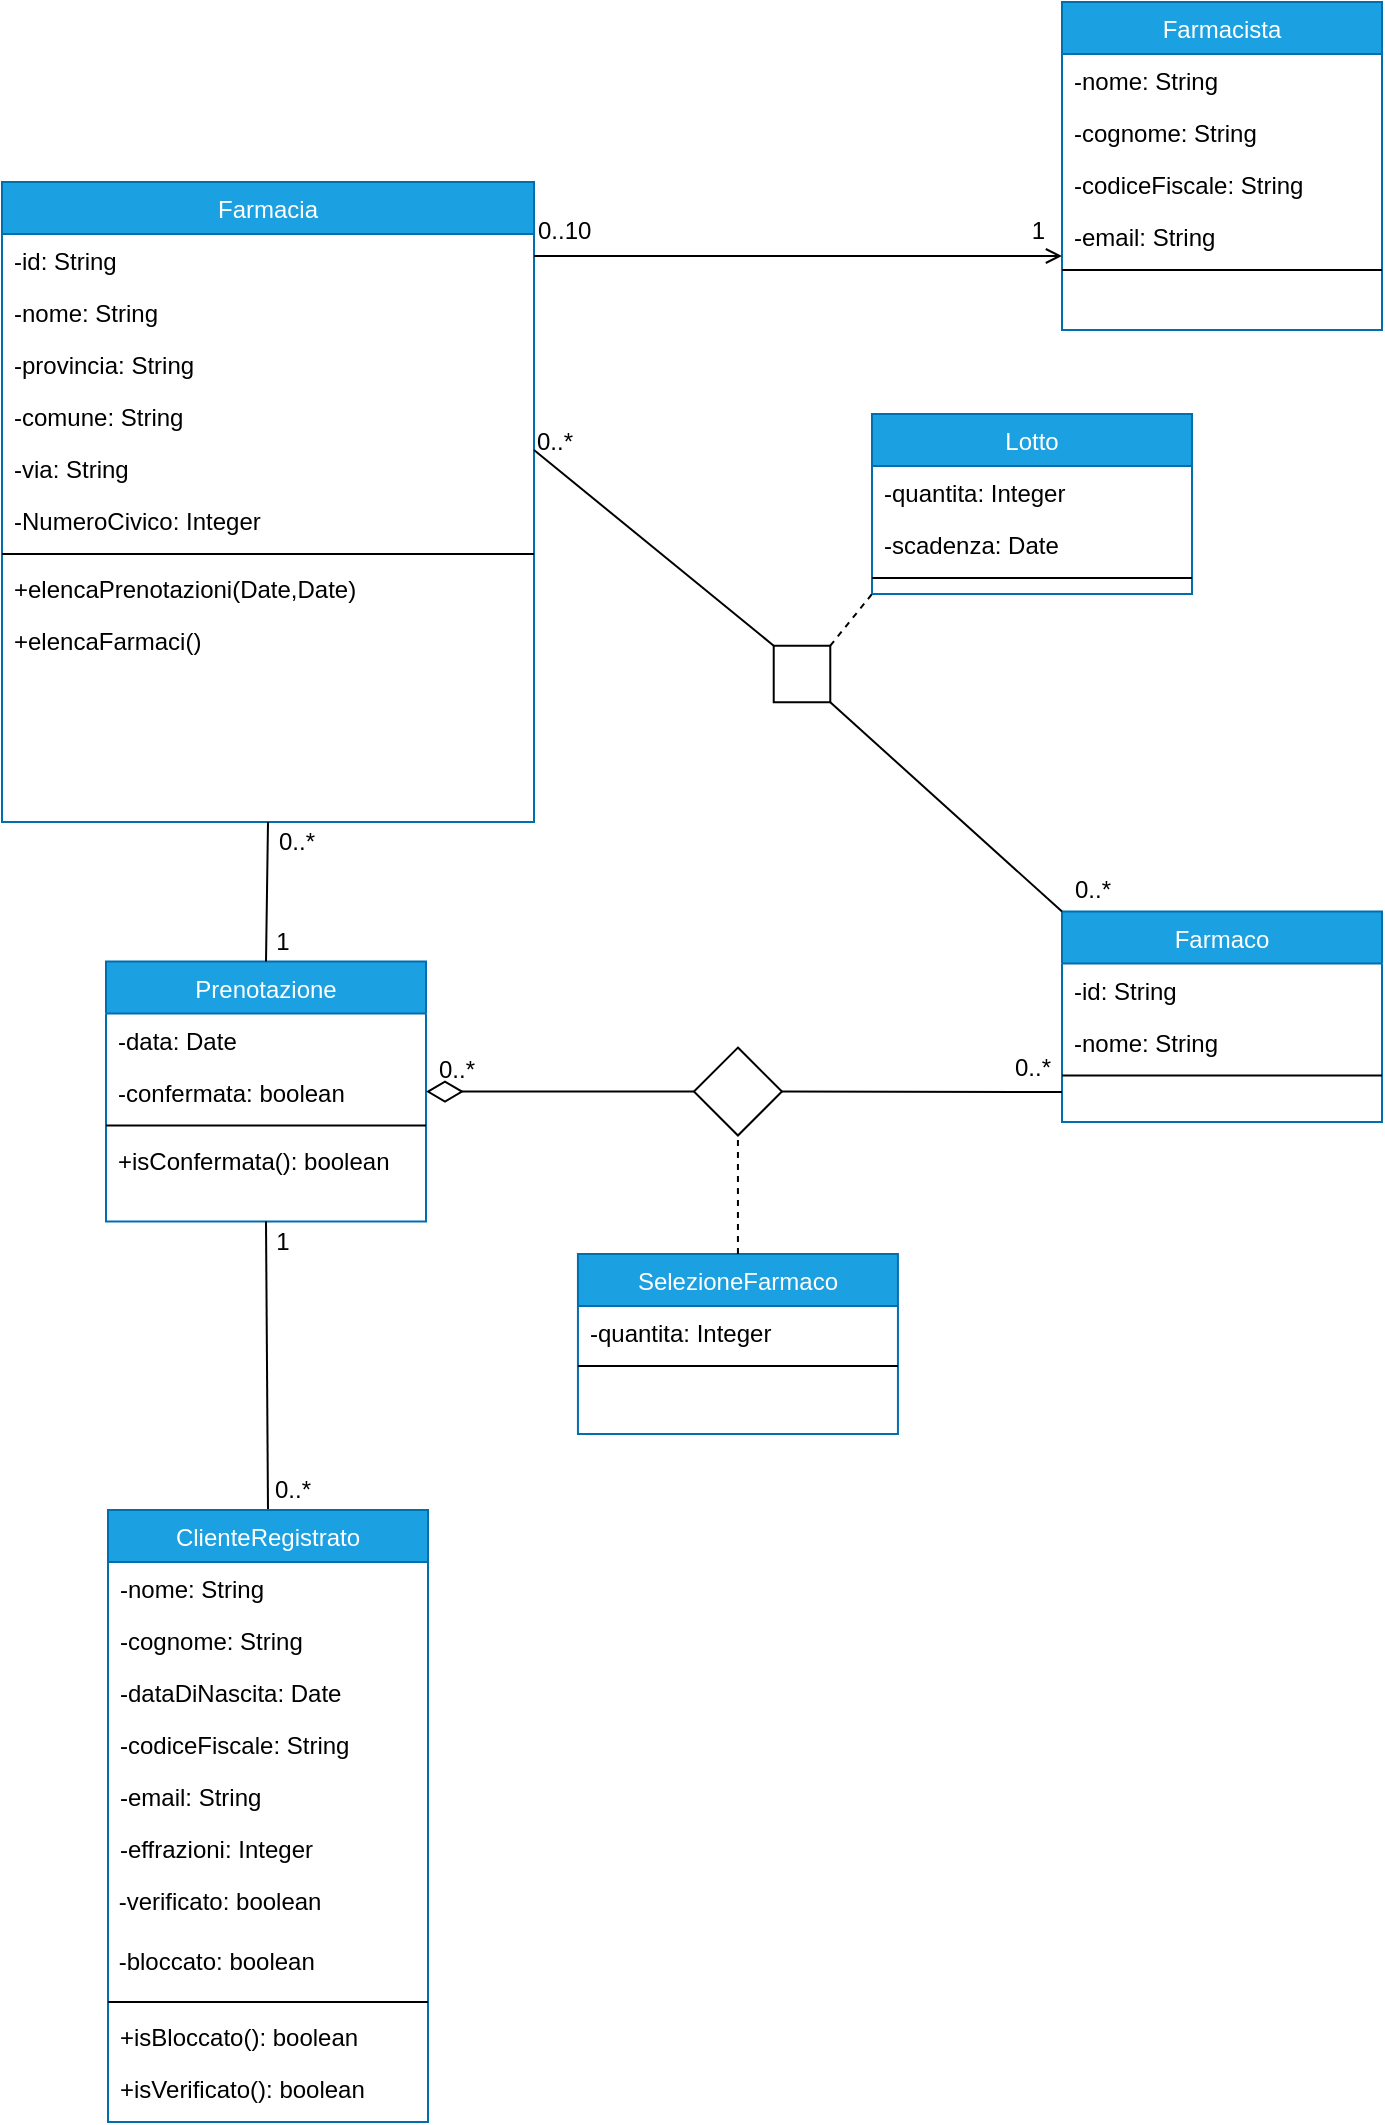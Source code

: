 <mxfile version="14.8.5" type="device" pages="3"><diagram name="DominioFarmacia" id="1DqXM_VLLtZRZo5YBlxg"><mxGraphModel dx="1422" dy="789" grid="1" gridSize="10" guides="1" tooltips="1" connect="1" arrows="1" fold="1" page="1" pageScale="1" pageWidth="827" pageHeight="1169" math="0" shadow="0"><root><mxCell id="rnBzu6xH4EQNNLIilahQ-0"/><mxCell id="rnBzu6xH4EQNNLIilahQ-1" parent="rnBzu6xH4EQNNLIilahQ-0"/><mxCell id="rnBzu6xH4EQNNLIilahQ-2" value="Farmacia" style="swimlane;fontStyle=0;align=center;verticalAlign=top;childLayout=stackLayout;horizontal=1;startSize=26;horizontalStack=0;resizeParent=1;resizeLast=0;collapsible=1;marginBottom=0;rounded=0;shadow=0;strokeWidth=1;fillColor=#1ba1e2;strokeColor=#006EAF;fontColor=#ffffff;" parent="rnBzu6xH4EQNNLIilahQ-1" vertex="1"><mxGeometry y="90" width="266" height="320" as="geometry"><mxRectangle x="230" y="140" width="160" height="26" as="alternateBounds"/></mxGeometry></mxCell><mxCell id="rnBzu6xH4EQNNLIilahQ-3" value="-id: String" style="text;align=left;verticalAlign=top;spacingLeft=4;spacingRight=4;overflow=hidden;rotatable=0;points=[[0,0.5],[1,0.5]];portConstraint=eastwest;" parent="rnBzu6xH4EQNNLIilahQ-2" vertex="1"><mxGeometry y="26" width="266" height="26" as="geometry"/></mxCell><mxCell id="rnBzu6xH4EQNNLIilahQ-4" value="-nome: String&#xA;" style="text;align=left;verticalAlign=top;spacingLeft=4;spacingRight=4;overflow=hidden;rotatable=0;points=[[0,0.5],[1,0.5]];portConstraint=eastwest;" parent="rnBzu6xH4EQNNLIilahQ-2" vertex="1"><mxGeometry y="52" width="266" height="26" as="geometry"/></mxCell><mxCell id="rnBzu6xH4EQNNLIilahQ-5" value="-provincia: String" style="text;align=left;verticalAlign=top;spacingLeft=4;spacingRight=4;overflow=hidden;rotatable=0;points=[[0,0.5],[1,0.5]];portConstraint=eastwest;rounded=0;shadow=0;html=0;" parent="rnBzu6xH4EQNNLIilahQ-2" vertex="1"><mxGeometry y="78" width="266" height="26" as="geometry"/></mxCell><mxCell id="rnBzu6xH4EQNNLIilahQ-6" value="-comune: String" style="text;align=left;verticalAlign=top;spacingLeft=4;spacingRight=4;overflow=hidden;rotatable=0;points=[[0,0.5],[1,0.5]];portConstraint=eastwest;rounded=0;shadow=0;html=0;" parent="rnBzu6xH4EQNNLIilahQ-2" vertex="1"><mxGeometry y="104" width="266" height="26" as="geometry"/></mxCell><mxCell id="rnBzu6xH4EQNNLIilahQ-7" value="-via: String" style="text;align=left;verticalAlign=top;spacingLeft=4;spacingRight=4;overflow=hidden;rotatable=0;points=[[0,0.5],[1,0.5]];portConstraint=eastwest;" parent="rnBzu6xH4EQNNLIilahQ-2" vertex="1"><mxGeometry y="130" width="266" height="26" as="geometry"/></mxCell><mxCell id="rnBzu6xH4EQNNLIilahQ-8" value="-NumeroCivico: Integer" style="text;align=left;verticalAlign=top;spacingLeft=4;spacingRight=4;overflow=hidden;rotatable=0;points=[[0,0.5],[1,0.5]];portConstraint=eastwest;" parent="rnBzu6xH4EQNNLIilahQ-2" vertex="1"><mxGeometry y="156" width="266" height="26" as="geometry"/></mxCell><mxCell id="rnBzu6xH4EQNNLIilahQ-9" value="" style="line;html=1;strokeWidth=1;align=left;verticalAlign=middle;spacingTop=-1;spacingLeft=3;spacingRight=3;rotatable=0;labelPosition=right;points=[];portConstraint=eastwest;" parent="rnBzu6xH4EQNNLIilahQ-2" vertex="1"><mxGeometry y="182" width="266" height="8" as="geometry"/></mxCell><mxCell id="rnBzu6xH4EQNNLIilahQ-10" value="+elencaPrenotazioni(Date,Date)" style="text;align=left;verticalAlign=top;spacingLeft=4;spacingRight=4;overflow=hidden;rotatable=0;points=[[0,0.5],[1,0.5]];portConstraint=eastwest;" parent="rnBzu6xH4EQNNLIilahQ-2" vertex="1"><mxGeometry y="190" width="266" height="26" as="geometry"/></mxCell><mxCell id="rnBzu6xH4EQNNLIilahQ-14" value="+elencaFarmaci()" style="text;align=left;verticalAlign=top;spacingLeft=4;spacingRight=4;overflow=hidden;rotatable=0;points=[[0,0.5],[1,0.5]];portConstraint=eastwest;" parent="rnBzu6xH4EQNNLIilahQ-2" vertex="1"><mxGeometry y="216" width="266" height="26" as="geometry"/></mxCell><mxCell id="rnBzu6xH4EQNNLIilahQ-17" value="Farmacista" style="swimlane;fontStyle=0;align=center;verticalAlign=top;childLayout=stackLayout;horizontal=1;startSize=26;horizontalStack=0;resizeParent=1;resizeLast=0;collapsible=1;marginBottom=0;rounded=0;shadow=0;strokeWidth=1;fillColor=#1ba1e2;strokeColor=#006EAF;fontColor=#ffffff;" parent="rnBzu6xH4EQNNLIilahQ-1" vertex="1"><mxGeometry x="530" width="160" height="164" as="geometry"><mxRectangle x="550" y="140" width="160" height="26" as="alternateBounds"/></mxGeometry></mxCell><mxCell id="rnBzu6xH4EQNNLIilahQ-18" value="-nome: String" style="text;align=left;verticalAlign=top;spacingLeft=4;spacingRight=4;overflow=hidden;rotatable=0;points=[[0,0.5],[1,0.5]];portConstraint=eastwest;" parent="rnBzu6xH4EQNNLIilahQ-17" vertex="1"><mxGeometry y="26" width="160" height="26" as="geometry"/></mxCell><mxCell id="rnBzu6xH4EQNNLIilahQ-19" value="-cognome: String" style="text;align=left;verticalAlign=top;spacingLeft=4;spacingRight=4;overflow=hidden;rotatable=0;points=[[0,0.5],[1,0.5]];portConstraint=eastwest;rounded=0;shadow=0;html=0;" parent="rnBzu6xH4EQNNLIilahQ-17" vertex="1"><mxGeometry y="52" width="160" height="26" as="geometry"/></mxCell><mxCell id="rnBzu6xH4EQNNLIilahQ-20" value="-codiceFiscale: String" style="text;align=left;verticalAlign=top;spacingLeft=4;spacingRight=4;overflow=hidden;rotatable=0;points=[[0,0.5],[1,0.5]];portConstraint=eastwest;rounded=0;shadow=0;html=0;" parent="rnBzu6xH4EQNNLIilahQ-17" vertex="1"><mxGeometry y="78" width="160" height="26" as="geometry"/></mxCell><mxCell id="rnBzu6xH4EQNNLIilahQ-21" value="-email: String" style="text;align=left;verticalAlign=top;spacingLeft=4;spacingRight=4;overflow=hidden;rotatable=0;points=[[0,0.5],[1,0.5]];portConstraint=eastwest;" parent="rnBzu6xH4EQNNLIilahQ-17" vertex="1"><mxGeometry y="104" width="160" height="26" as="geometry"/></mxCell><mxCell id="rnBzu6xH4EQNNLIilahQ-23" value="" style="line;html=1;strokeWidth=1;align=left;verticalAlign=middle;spacingTop=-1;spacingLeft=3;spacingRight=3;rotatable=0;labelPosition=right;points=[];portConstraint=eastwest;" parent="rnBzu6xH4EQNNLIilahQ-17" vertex="1"><mxGeometry y="130" width="160" height="8" as="geometry"/></mxCell><mxCell id="rnBzu6xH4EQNNLIilahQ-24" value="" style="endArrow=open;shadow=0;strokeWidth=1;rounded=0;endFill=1;edgeStyle=elbowEdgeStyle;elbow=vertical;" parent="rnBzu6xH4EQNNLIilahQ-1" source="rnBzu6xH4EQNNLIilahQ-2" target="rnBzu6xH4EQNNLIilahQ-17" edge="1"><mxGeometry x="0.5" y="41" relative="1" as="geometry"><mxPoint x="101" y="106" as="sourcePoint"/><mxPoint x="261" y="106" as="targetPoint"/><mxPoint x="-40" y="32" as="offset"/></mxGeometry></mxCell><mxCell id="rnBzu6xH4EQNNLIilahQ-25" value="0..10" style="resizable=0;align=left;verticalAlign=bottom;labelBackgroundColor=none;fontSize=12;" parent="rnBzu6xH4EQNNLIilahQ-24" connectable="0" vertex="1"><mxGeometry x="-1" relative="1" as="geometry"><mxPoint y="-4" as="offset"/></mxGeometry></mxCell><mxCell id="rnBzu6xH4EQNNLIilahQ-26" value="1" style="resizable=0;align=right;verticalAlign=bottom;labelBackgroundColor=none;fontSize=12;" parent="rnBzu6xH4EQNNLIilahQ-24" connectable="0" vertex="1"><mxGeometry x="1" relative="1" as="geometry"><mxPoint x="-7" y="-4" as="offset"/></mxGeometry></mxCell><mxCell id="rnBzu6xH4EQNNLIilahQ-27" value="Farmaco" style="swimlane;fontStyle=0;align=center;verticalAlign=top;childLayout=stackLayout;horizontal=1;startSize=26;horizontalStack=0;resizeParent=1;resizeLast=0;collapsible=1;marginBottom=0;rounded=0;shadow=0;strokeWidth=1;fillColor=#1ba1e2;strokeColor=#006EAF;fontColor=#ffffff;" parent="rnBzu6xH4EQNNLIilahQ-1" vertex="1"><mxGeometry x="530" y="454.77" width="160" height="105.23" as="geometry"><mxRectangle x="230" y="140" width="160" height="26" as="alternateBounds"/></mxGeometry></mxCell><mxCell id="rnBzu6xH4EQNNLIilahQ-28" value="-id: String" style="text;align=left;verticalAlign=top;spacingLeft=4;spacingRight=4;overflow=hidden;rotatable=0;points=[[0,0.5],[1,0.5]];portConstraint=eastwest;" parent="rnBzu6xH4EQNNLIilahQ-27" vertex="1"><mxGeometry y="26" width="160" height="26" as="geometry"/></mxCell><mxCell id="rnBzu6xH4EQNNLIilahQ-29" value="-nome: String&#xA;" style="text;align=left;verticalAlign=top;spacingLeft=4;spacingRight=4;overflow=hidden;rotatable=0;points=[[0,0.5],[1,0.5]];portConstraint=eastwest;" parent="rnBzu6xH4EQNNLIilahQ-27" vertex="1"><mxGeometry y="52" width="160" height="26" as="geometry"/></mxCell><mxCell id="rnBzu6xH4EQNNLIilahQ-30" value="" style="line;html=1;strokeWidth=1;align=left;verticalAlign=middle;spacingTop=-1;spacingLeft=3;spacingRight=3;rotatable=0;labelPosition=right;points=[];portConstraint=eastwest;" parent="rnBzu6xH4EQNNLIilahQ-27" vertex="1"><mxGeometry y="78" width="160" height="8" as="geometry"/></mxCell><mxCell id="rnBzu6xH4EQNNLIilahQ-31" value="Prenotazione" style="swimlane;fontStyle=0;align=center;verticalAlign=top;childLayout=stackLayout;horizontal=1;startSize=26;horizontalStack=0;resizeParent=1;resizeLast=0;collapsible=1;marginBottom=0;rounded=0;shadow=0;strokeWidth=1;fillColor=#1ba1e2;strokeColor=#006EAF;fontColor=#ffffff;" parent="rnBzu6xH4EQNNLIilahQ-1" vertex="1"><mxGeometry x="52" y="479.77" width="160" height="130" as="geometry"><mxRectangle x="230" y="140" width="160" height="26" as="alternateBounds"/></mxGeometry></mxCell><mxCell id="rnBzu6xH4EQNNLIilahQ-32" value="-data: Date&#xA;" style="text;align=left;verticalAlign=top;spacingLeft=4;spacingRight=4;overflow=hidden;rotatable=0;points=[[0,0.5],[1,0.5]];portConstraint=eastwest;" parent="rnBzu6xH4EQNNLIilahQ-31" vertex="1"><mxGeometry y="26" width="160" height="26" as="geometry"/></mxCell><mxCell id="rnBzu6xH4EQNNLIilahQ-33" value="-confermata: boolean" style="text;align=left;verticalAlign=top;spacingLeft=4;spacingRight=4;overflow=hidden;rotatable=0;points=[[0,0.5],[1,0.5]];portConstraint=eastwest;" parent="rnBzu6xH4EQNNLIilahQ-31" vertex="1"><mxGeometry y="52" width="160" height="26" as="geometry"/></mxCell><mxCell id="rnBzu6xH4EQNNLIilahQ-34" value="" style="line;html=1;strokeWidth=1;align=left;verticalAlign=middle;spacingTop=-1;spacingLeft=3;spacingRight=3;rotatable=0;labelPosition=right;points=[];portConstraint=eastwest;" parent="rnBzu6xH4EQNNLIilahQ-31" vertex="1"><mxGeometry y="78" width="160" height="8" as="geometry"/></mxCell><mxCell id="rnBzu6xH4EQNNLIilahQ-35" value="+isConfermata(): boolean" style="text;align=left;verticalAlign=top;spacingLeft=4;spacingRight=4;overflow=hidden;rotatable=0;points=[[0,0.5],[1,0.5]];portConstraint=eastwest;" parent="rnBzu6xH4EQNNLIilahQ-31" vertex="1"><mxGeometry y="86" width="160" height="26" as="geometry"/></mxCell><mxCell id="rnBzu6xH4EQNNLIilahQ-36" value="" style="endArrow=none;html=1;entryX=0.5;entryY=1;entryDx=0;entryDy=0;exitX=0.5;exitY=0;exitDx=0;exitDy=0;endFill=0;" parent="rnBzu6xH4EQNNLIilahQ-1" source="rnBzu6xH4EQNNLIilahQ-31" target="rnBzu6xH4EQNNLIilahQ-2" edge="1"><mxGeometry width="50" height="50" relative="1" as="geometry"><mxPoint x="381" y="312" as="sourcePoint"/><mxPoint x="381" y="234" as="targetPoint"/></mxGeometry></mxCell><mxCell id="rnBzu6xH4EQNNLIilahQ-37" value="" style="endArrow=none;html=1;exitX=0.5;exitY=0;exitDx=0;exitDy=0;entryX=0.5;entryY=1;entryDx=0;entryDy=0;endFill=0;" parent="rnBzu6xH4EQNNLIilahQ-1" source="rnBzu6xH4EQNNLIilahQ-46" target="rnBzu6xH4EQNNLIilahQ-31" edge="1"><mxGeometry width="50" height="50" relative="1" as="geometry"><mxPoint x="134" y="754" as="sourcePoint"/><mxPoint x="667" y="554" as="targetPoint"/></mxGeometry></mxCell><mxCell id="rnBzu6xH4EQNNLIilahQ-40" value="0..*" style="text;html=1;align=center;verticalAlign=middle;resizable=0;points=[];autosize=1;strokeColor=none;" parent="rnBzu6xH4EQNNLIilahQ-1" vertex="1"><mxGeometry x="261" y="210" width="30" height="20" as="geometry"/></mxCell><mxCell id="rnBzu6xH4EQNNLIilahQ-41" value="1" style="text;html=1;align=center;verticalAlign=middle;resizable=0;points=[];autosize=1;strokeColor=none;" parent="rnBzu6xH4EQNNLIilahQ-1" vertex="1"><mxGeometry x="130" y="459.77" width="20" height="20" as="geometry"/></mxCell><mxCell id="rnBzu6xH4EQNNLIilahQ-42" value="0..*" style="text;html=1;align=center;verticalAlign=middle;resizable=0;points=[];autosize=1;strokeColor=none;" parent="rnBzu6xH4EQNNLIilahQ-1" vertex="1"><mxGeometry x="132" y="410" width="30" height="20" as="geometry"/></mxCell><mxCell id="rnBzu6xH4EQNNLIilahQ-43" value="1" style="text;html=1;align=center;verticalAlign=middle;resizable=0;points=[];autosize=1;strokeColor=none;" parent="rnBzu6xH4EQNNLIilahQ-1" vertex="1"><mxGeometry x="130" y="609.77" width="20" height="20" as="geometry"/></mxCell><mxCell id="rnBzu6xH4EQNNLIilahQ-44" value="0..*" style="text;html=1;align=center;verticalAlign=middle;resizable=0;points=[];autosize=1;strokeColor=none;" parent="rnBzu6xH4EQNNLIilahQ-1" vertex="1"><mxGeometry x="130" y="734" width="30" height="20" as="geometry"/></mxCell><mxCell id="rnBzu6xH4EQNNLIilahQ-45" value="0..*" style="text;html=1;align=center;verticalAlign=middle;resizable=0;points=[];autosize=1;strokeColor=none;" parent="rnBzu6xH4EQNNLIilahQ-1" vertex="1"><mxGeometry x="212" y="524" width="30" height="20" as="geometry"/></mxCell><mxCell id="rnBzu6xH4EQNNLIilahQ-46" value="ClienteRegistrato" style="swimlane;fontStyle=0;align=center;verticalAlign=top;childLayout=stackLayout;horizontal=1;startSize=26;horizontalStack=0;resizeParent=1;resizeLast=0;collapsible=1;marginBottom=0;rounded=0;shadow=0;strokeWidth=1;fillColor=#1ba1e2;strokeColor=#006EAF;fontColor=#ffffff;" parent="rnBzu6xH4EQNNLIilahQ-1" vertex="1"><mxGeometry x="53" y="754" width="160" height="306" as="geometry"><mxRectangle x="230" y="140" width="160" height="26" as="alternateBounds"/></mxGeometry></mxCell><mxCell id="rnBzu6xH4EQNNLIilahQ-47" value="-nome: String&#xA;" style="text;align=left;verticalAlign=top;spacingLeft=4;spacingRight=4;overflow=hidden;rotatable=0;points=[[0,0.5],[1,0.5]];portConstraint=eastwest;" parent="rnBzu6xH4EQNNLIilahQ-46" vertex="1"><mxGeometry y="26" width="160" height="26" as="geometry"/></mxCell><mxCell id="rnBzu6xH4EQNNLIilahQ-48" value="-cognome: String" style="text;align=left;verticalAlign=top;spacingLeft=4;spacingRight=4;overflow=hidden;rotatable=0;points=[[0,0.5],[1,0.5]];portConstraint=eastwest;" parent="rnBzu6xH4EQNNLIilahQ-46" vertex="1"><mxGeometry y="52" width="160" height="26" as="geometry"/></mxCell><mxCell id="e8bMq9Rv_YM6Y13SBMhC-0" value="-dataDiNascita: Date" style="text;align=left;verticalAlign=top;spacingLeft=4;spacingRight=4;overflow=hidden;rotatable=0;points=[[0,0.5],[1,0.5]];portConstraint=eastwest;" parent="rnBzu6xH4EQNNLIilahQ-46" vertex="1"><mxGeometry y="78" width="160" height="26" as="geometry"/></mxCell><mxCell id="rnBzu6xH4EQNNLIilahQ-49" value="-codiceFiscale: String" style="text;align=left;verticalAlign=top;spacingLeft=4;spacingRight=4;overflow=hidden;rotatable=0;points=[[0,0.5],[1,0.5]];portConstraint=eastwest;" parent="rnBzu6xH4EQNNLIilahQ-46" vertex="1"><mxGeometry y="104" width="160" height="26" as="geometry"/></mxCell><mxCell id="rnBzu6xH4EQNNLIilahQ-50" value="-email: String" style="text;align=left;verticalAlign=top;spacingLeft=4;spacingRight=4;overflow=hidden;rotatable=0;points=[[0,0.5],[1,0.5]];portConstraint=eastwest;" parent="rnBzu6xH4EQNNLIilahQ-46" vertex="1"><mxGeometry y="130" width="160" height="26" as="geometry"/></mxCell><mxCell id="rnBzu6xH4EQNNLIilahQ-52" value="-effrazioni: Integer" style="text;align=left;verticalAlign=top;spacingLeft=4;spacingRight=4;overflow=hidden;rotatable=0;points=[[0,0.5],[1,0.5]];portConstraint=eastwest;" parent="rnBzu6xH4EQNNLIilahQ-46" vertex="1"><mxGeometry y="156" width="160" height="26" as="geometry"/></mxCell><mxCell id="rnBzu6xH4EQNNLIilahQ-54" value="&lt;font face=&quot;helvetica&quot;&gt;&amp;nbsp;-verificato: boolean&lt;/font&gt;" style="text;whiteSpace=wrap;html=1;" parent="rnBzu6xH4EQNNLIilahQ-46" vertex="1"><mxGeometry y="182" width="160" height="30" as="geometry"/></mxCell><mxCell id="ox9cl3hNGr17MHak_9Rj-1" value="&lt;font face=&quot;helvetica&quot;&gt;&amp;nbsp;-bloccato: boolean&lt;/font&gt;" style="text;whiteSpace=wrap;html=1;" parent="rnBzu6xH4EQNNLIilahQ-46" vertex="1"><mxGeometry y="212" width="160" height="30" as="geometry"/></mxCell><mxCell id="rnBzu6xH4EQNNLIilahQ-55" value="" style="line;html=1;strokeWidth=1;align=left;verticalAlign=middle;spacingTop=-1;spacingLeft=3;spacingRight=3;rotatable=0;labelPosition=right;points=[];portConstraint=eastwest;" parent="rnBzu6xH4EQNNLIilahQ-46" vertex="1"><mxGeometry y="242" width="160" height="8" as="geometry"/></mxCell><mxCell id="rnBzu6xH4EQNNLIilahQ-57" value="+isBloccato(): boolean" style="text;align=left;verticalAlign=top;spacingLeft=4;spacingRight=4;overflow=hidden;rotatable=0;points=[[0,0.5],[1,0.5]];portConstraint=eastwest;" parent="rnBzu6xH4EQNNLIilahQ-46" vertex="1"><mxGeometry y="250" width="160" height="26" as="geometry"/></mxCell><mxCell id="rnBzu6xH4EQNNLIilahQ-58" value="+isVerificato(): boolean" style="text;align=left;verticalAlign=top;spacingLeft=4;spacingRight=4;overflow=hidden;rotatable=0;points=[[0,0.5],[1,0.5]];portConstraint=eastwest;" parent="rnBzu6xH4EQNNLIilahQ-46" vertex="1"><mxGeometry y="276" width="160" height="26" as="geometry"/></mxCell><mxCell id="rnBzu6xH4EQNNLIilahQ-61" value="" style="endArrow=none;html=1;entryX=0;entryY=0;entryDx=0;entryDy=0;endFill=0;startArrow=none;exitX=1;exitY=0.5;exitDx=0;exitDy=0;" parent="rnBzu6xH4EQNNLIilahQ-1" source="rnBzu6xH4EQNNLIilahQ-74" target="rnBzu6xH4EQNNLIilahQ-27" edge="1"><mxGeometry width="50" height="50" relative="1" as="geometry"><mxPoint x="266" y="224" as="sourcePoint"/><mxPoint x="480.0" y="434" as="targetPoint"/></mxGeometry></mxCell><mxCell id="rnBzu6xH4EQNNLIilahQ-62" value="" style="endArrow=none;html=1;exitX=1;exitY=0.5;exitDx=0;exitDy=0;endFill=0;startSize=16;strokeWidth=1;startArrow=none;startFill=0;" parent="rnBzu6xH4EQNNLIilahQ-1" source="rnBzu6xH4EQNNLIilahQ-70" edge="1"><mxGeometry width="50" height="50" relative="1" as="geometry"><mxPoint x="213" y="544" as="sourcePoint"/><mxPoint x="530" y="545" as="targetPoint"/></mxGeometry></mxCell><mxCell id="rnBzu6xH4EQNNLIilahQ-63" value="0..*" style="text;html=1;align=center;verticalAlign=middle;resizable=0;points=[];autosize=1;strokeColor=none;" parent="rnBzu6xH4EQNNLIilahQ-1" vertex="1"><mxGeometry x="530" y="434" width="30" height="20" as="geometry"/></mxCell><mxCell id="rnBzu6xH4EQNNLIilahQ-64" value="Lotto" style="swimlane;fontStyle=0;align=center;verticalAlign=top;childLayout=stackLayout;horizontal=1;startSize=26;horizontalStack=0;resizeParent=1;resizeLast=0;collapsible=1;marginBottom=0;rounded=0;shadow=0;strokeWidth=1;fillColor=#1ba1e2;strokeColor=#006EAF;fontColor=#ffffff;" parent="rnBzu6xH4EQNNLIilahQ-1" vertex="1"><mxGeometry x="435" y="206" width="160" height="90" as="geometry"><mxRectangle x="550" y="140" width="160" height="26" as="alternateBounds"/></mxGeometry></mxCell><mxCell id="rnBzu6xH4EQNNLIilahQ-65" value="-quantita: Integer" style="text;align=left;verticalAlign=top;spacingLeft=4;spacingRight=4;overflow=hidden;rotatable=0;points=[[0,0.5],[1,0.5]];portConstraint=eastwest;" parent="rnBzu6xH4EQNNLIilahQ-64" vertex="1"><mxGeometry y="26" width="160" height="26" as="geometry"/></mxCell><mxCell id="9O2W3YwsGgmjK6L2RVgg-0" value="-scadenza: Date" style="text;align=left;verticalAlign=top;spacingLeft=4;spacingRight=4;overflow=hidden;rotatable=0;points=[[0,0.5],[1,0.5]];portConstraint=eastwest;" parent="rnBzu6xH4EQNNLIilahQ-64" vertex="1"><mxGeometry y="52" width="160" height="26" as="geometry"/></mxCell><mxCell id="rnBzu6xH4EQNNLIilahQ-66" value="" style="line;html=1;strokeWidth=1;align=left;verticalAlign=middle;spacingTop=-1;spacingLeft=3;spacingRight=3;rotatable=0;labelPosition=right;points=[];portConstraint=eastwest;" parent="rnBzu6xH4EQNNLIilahQ-64" vertex="1"><mxGeometry y="78" width="160" height="8" as="geometry"/></mxCell><mxCell id="rnBzu6xH4EQNNLIilahQ-67" value="SelezioneFarmaco" style="swimlane;fontStyle=0;align=center;verticalAlign=top;childLayout=stackLayout;horizontal=1;startSize=26;horizontalStack=0;resizeParent=1;resizeLast=0;collapsible=1;marginBottom=0;rounded=0;shadow=0;strokeWidth=1;fillColor=#1ba1e2;strokeColor=#006EAF;fontColor=#ffffff;" parent="rnBzu6xH4EQNNLIilahQ-1" vertex="1"><mxGeometry x="287.97" y="626" width="160" height="90" as="geometry"><mxRectangle x="550" y="140" width="160" height="26" as="alternateBounds"/></mxGeometry></mxCell><mxCell id="rnBzu6xH4EQNNLIilahQ-68" value="-quantita: Integer" style="text;align=left;verticalAlign=top;spacingLeft=4;spacingRight=4;overflow=hidden;rotatable=0;points=[[0,0.5],[1,0.5]];portConstraint=eastwest;" parent="rnBzu6xH4EQNNLIilahQ-67" vertex="1"><mxGeometry y="26" width="160" height="26" as="geometry"/></mxCell><mxCell id="rnBzu6xH4EQNNLIilahQ-69" value="" style="line;html=1;strokeWidth=1;align=left;verticalAlign=middle;spacingTop=-1;spacingLeft=3;spacingRight=3;rotatable=0;labelPosition=right;points=[];portConstraint=eastwest;" parent="rnBzu6xH4EQNNLIilahQ-67" vertex="1"><mxGeometry y="52" width="160" height="8" as="geometry"/></mxCell><mxCell id="rnBzu6xH4EQNNLIilahQ-70" value="" style="rhombus;whiteSpace=wrap;html=1;rotation=0;" parent="rnBzu6xH4EQNNLIilahQ-1" vertex="1"><mxGeometry x="345.97" y="522.77" width="44" height="44" as="geometry"/></mxCell><mxCell id="rnBzu6xH4EQNNLIilahQ-71" value="" style="endArrow=none;html=1;exitX=1;exitY=0.5;exitDx=0;exitDy=0;entryX=0;entryY=0.5;entryDx=0;entryDy=0;endFill=0;startSize=16;sourcePerimeterSpacing=0;strokeWidth=1;startArrow=diamondThin;startFill=0;" parent="rnBzu6xH4EQNNLIilahQ-1" source="rnBzu6xH4EQNNLIilahQ-31" target="rnBzu6xH4EQNNLIilahQ-70" edge="1"><mxGeometry width="50" height="50" relative="1" as="geometry"><mxPoint x="213" y="544" as="sourcePoint"/><mxPoint x="520" y="542" as="targetPoint"/></mxGeometry></mxCell><mxCell id="rnBzu6xH4EQNNLIilahQ-72" value="" style="endArrow=none;html=1;startSize=16;sourcePerimeterSpacing=0;strokeWidth=1;exitX=0.5;exitY=0;exitDx=0;exitDy=0;dashed=1;" parent="rnBzu6xH4EQNNLIilahQ-1" source="rnBzu6xH4EQNNLIilahQ-67" target="rnBzu6xH4EQNNLIilahQ-70" edge="1"><mxGeometry width="50" height="50" relative="1" as="geometry"><mxPoint x="450" y="596" as="sourcePoint"/><mxPoint x="368" y="566" as="targetPoint"/></mxGeometry></mxCell><mxCell id="rnBzu6xH4EQNNLIilahQ-73" value="" style="endArrow=none;html=1;startSize=16;sourcePerimeterSpacing=0;strokeWidth=1;entryX=0;entryY=1;entryDx=0;entryDy=0;exitX=0.5;exitY=0;exitDx=0;exitDy=0;dashed=1;" parent="rnBzu6xH4EQNNLIilahQ-1" source="rnBzu6xH4EQNNLIilahQ-74" target="rnBzu6xH4EQNNLIilahQ-64" edge="1"><mxGeometry width="50" height="50" relative="1" as="geometry"><mxPoint x="660" y="346" as="sourcePoint"/><mxPoint x="450" y="316" as="targetPoint"/></mxGeometry></mxCell><mxCell id="rnBzu6xH4EQNNLIilahQ-74" value="" style="rhombus;whiteSpace=wrap;html=1;rotation=45;" parent="rnBzu6xH4EQNNLIilahQ-1" vertex="1"><mxGeometry x="380" y="316" width="40" height="40" as="geometry"/></mxCell><mxCell id="rnBzu6xH4EQNNLIilahQ-75" value="" style="endArrow=none;html=1;entryX=0;entryY=0.5;entryDx=0;entryDy=0;endFill=0;" parent="rnBzu6xH4EQNNLIilahQ-1" target="rnBzu6xH4EQNNLIilahQ-74" edge="1"><mxGeometry width="50" height="50" relative="1" as="geometry"><mxPoint x="266" y="224" as="sourcePoint"/><mxPoint x="550" y="454" as="targetPoint"/></mxGeometry></mxCell><mxCell id="rnBzu6xH4EQNNLIilahQ-76" value="0..*" style="text;html=1;align=center;verticalAlign=middle;resizable=0;points=[];autosize=1;strokeColor=none;" parent="rnBzu6xH4EQNNLIilahQ-1" vertex="1"><mxGeometry x="500" y="522.77" width="30" height="20" as="geometry"/></mxCell></root></mxGraphModel></diagram><diagram id="blREBh7f854gbjBfjd0E" name="ViewFarmacia"><mxGraphModel dx="1422" dy="789" grid="1" gridSize="10" guides="1" tooltips="1" connect="1" arrows="1" fold="1" page="1" pageScale="1" pageWidth="827" pageHeight="1169" math="0" shadow="0"><root><mxCell id="h2Tj-vObFBrl7N71RLlr-0"/><mxCell id="h2Tj-vObFBrl7N71RLlr-1" parent="h2Tj-vObFBrl7N71RLlr-0"/><mxCell id="SQxefBa3Q0GOYtzW26Bx-0" value="HomeGestione" style="swimlane;fontStyle=0;align=center;verticalAlign=top;childLayout=stackLayout;horizontal=1;startSize=26;horizontalStack=0;resizeParent=1;resizeLast=0;collapsible=1;marginBottom=0;rounded=0;shadow=0;strokeWidth=1;fontColor=#ffffff;swimlaneFillColor=#FF8000;strokeColor=#FF8000;fillColor=#FF8000;" parent="h2Tj-vObFBrl7N71RLlr-1" vertex="1"><mxGeometry x="334" y="350" width="160" height="60" as="geometry"><mxRectangle x="230" y="140" width="160" height="26" as="alternateBounds"/></mxGeometry></mxCell><mxCell id="SQxefBa3Q0GOYtzW26Bx-1" value="" style="line;html=1;strokeWidth=1;align=left;verticalAlign=middle;spacingTop=-1;spacingLeft=3;spacingRight=3;rotatable=0;labelPosition=right;points=[];portConstraint=eastwest;strokeColor=#FFFFFF;" parent="SQxefBa3Q0GOYtzW26Bx-0" vertex="1"><mxGeometry y="26" width="160" height="8" as="geometry"/></mxCell><mxCell id="SQxefBa3Q0GOYtzW26Bx-2" value="" style="line;html=1;strokeWidth=1;align=left;verticalAlign=middle;spacingTop=-1;spacingLeft=3;spacingRight=3;rotatable=0;labelPosition=right;points=[];portConstraint=eastwest;dashed=1;dashPattern=1 1;" parent="SQxefBa3Q0GOYtzW26Bx-0" vertex="1"><mxGeometry y="34" width="160" height="8" as="geometry"/></mxCell><mxCell id="SQxefBa3Q0GOYtzW26Bx-3" value="ViewPrenotazioni" style="swimlane;fontStyle=0;align=center;verticalAlign=top;childLayout=stackLayout;horizontal=1;startSize=26;horizontalStack=0;resizeParent=1;resizeLast=0;collapsible=1;marginBottom=0;rounded=0;shadow=0;strokeWidth=1;fontColor=#ffffff;swimlaneFillColor=#FF8000;strokeColor=#FF8000;fillColor=#FF8000;" parent="h2Tj-vObFBrl7N71RLlr-1" vertex="1"><mxGeometry x="40" y="160" width="200" height="110" as="geometry"><mxRectangle x="230" y="140" width="160" height="26" as="alternateBounds"/></mxGeometry></mxCell><mxCell id="SQxefBa3Q0GOYtzW26Bx-4" value="" style="line;html=1;strokeWidth=1;align=left;verticalAlign=middle;spacingTop=-1;spacingLeft=3;spacingRight=3;rotatable=0;labelPosition=right;points=[];portConstraint=eastwest;strokeColor=#FFFFFF;" parent="SQxefBa3Q0GOYtzW26Bx-3" vertex="1"><mxGeometry y="26" width="200" height="8" as="geometry"/></mxCell><mxCell id="SQxefBa3Q0GOYtzW26Bx-5" value="" style="line;html=1;strokeWidth=1;align=left;verticalAlign=middle;spacingTop=-1;spacingLeft=3;spacingRight=3;rotatable=0;labelPosition=right;points=[];portConstraint=eastwest;dashed=1;dashPattern=1 1;" parent="SQxefBa3Q0GOYtzW26Bx-3" vertex="1"><mxGeometry y="34" width="200" height="8" as="geometry"/></mxCell><mxCell id="ARb3HQ8ESnXO48MNOs43-1" value="+GetElencoPrenotazioni(Date,Date)" style="text;align=left;verticalAlign=top;spacingLeft=4;spacingRight=4;overflow=hidden;rotatable=0;points=[[0,0.5],[1,0.5]];portConstraint=eastwest;" parent="SQxefBa3Q0GOYtzW26Bx-3" vertex="1"><mxGeometry y="42" width="200" height="26" as="geometry"/></mxCell><mxCell id="ARb3HQ8ESnXO48MNOs43-2" value="+eseguiConferma(Prenotazione)" style="text;align=left;verticalAlign=top;spacingLeft=4;spacingRight=4;overflow=hidden;rotatable=0;points=[[0,0.5],[1,0.5]];portConstraint=eastwest;" parent="SQxefBa3Q0GOYtzW26Bx-3" vertex="1"><mxGeometry y="68" width="200" height="26" as="geometry"/></mxCell><mxCell id="SQxefBa3Q0GOYtzW26Bx-6" value="ViewVerificaIdentità" style="swimlane;fontStyle=0;align=center;verticalAlign=top;childLayout=stackLayout;horizontal=1;startSize=26;horizontalStack=0;resizeParent=1;resizeLast=0;collapsible=1;marginBottom=0;rounded=0;shadow=0;strokeWidth=1;fontColor=#ffffff;swimlaneFillColor=#FF8000;strokeColor=#FF8000;fillColor=#FF8000;" parent="h2Tj-vObFBrl7N71RLlr-1" vertex="1"><mxGeometry x="560" y="160" width="230" height="94" as="geometry"><mxRectangle x="230" y="140" width="160" height="26" as="alternateBounds"/></mxGeometry></mxCell><mxCell id="SQxefBa3Q0GOYtzW26Bx-7" value="" style="line;html=1;strokeWidth=1;align=left;verticalAlign=middle;spacingTop=-1;spacingLeft=3;spacingRight=3;rotatable=0;labelPosition=right;points=[];portConstraint=eastwest;strokeColor=#FFFFFF;" parent="SQxefBa3Q0GOYtzW26Bx-6" vertex="1"><mxGeometry y="26" width="230" height="8" as="geometry"/></mxCell><mxCell id="SQxefBa3Q0GOYtzW26Bx-8" value="" style="line;html=1;strokeWidth=1;align=left;verticalAlign=middle;spacingTop=-1;spacingLeft=3;spacingRight=3;rotatable=0;labelPosition=right;points=[];portConstraint=eastwest;dashed=1;dashPattern=1 1;" parent="SQxefBa3Q0GOYtzW26Bx-6" vertex="1"><mxGeometry y="34" width="230" height="8" as="geometry"/></mxCell><mxCell id="cfFQWscjGjKPCMGyim8G-16" value="+eseguiRicercaUtente(String)" style="text;align=left;verticalAlign=top;spacingLeft=4;spacingRight=4;overflow=hidden;rotatable=0;points=[[0,0.5],[1,0.5]];portConstraint=eastwest;" parent="SQxefBa3Q0GOYtzW26Bx-6" vertex="1"><mxGeometry y="42" width="230" height="26" as="geometry"/></mxCell><mxCell id="cfFQWscjGjKPCMGyim8G-17" value="+eseguiConfermaUtente(String)" style="text;align=left;verticalAlign=top;spacingLeft=4;spacingRight=4;overflow=hidden;rotatable=0;points=[[0,0.5],[1,0.5]];portConstraint=eastwest;" parent="SQxefBa3Q0GOYtzW26Bx-6" vertex="1"><mxGeometry y="68" width="230" height="26" as="geometry"/></mxCell><mxCell id="SQxefBa3Q0GOYtzW26Bx-9" value="ViewResocontoUtenti" style="swimlane;fontStyle=0;align=center;verticalAlign=top;childLayout=stackLayout;horizontal=1;startSize=26;horizontalStack=0;resizeParent=1;resizeLast=0;collapsible=1;marginBottom=0;rounded=0;shadow=0;strokeWidth=1;fontColor=#ffffff;swimlaneFillColor=#FF8000;strokeColor=#FF8000;fillColor=#FF8000;" parent="h2Tj-vObFBrl7N71RLlr-1" vertex="1"><mxGeometry x="580" y="510" width="240" height="94" as="geometry"><mxRectangle x="230" y="140" width="160" height="26" as="alternateBounds"/></mxGeometry></mxCell><mxCell id="SQxefBa3Q0GOYtzW26Bx-10" value="" style="line;html=1;strokeWidth=1;align=left;verticalAlign=middle;spacingTop=-1;spacingLeft=3;spacingRight=3;rotatable=0;labelPosition=right;points=[];portConstraint=eastwest;strokeColor=#FFFFFF;" parent="SQxefBa3Q0GOYtzW26Bx-9" vertex="1"><mxGeometry y="26" width="240" height="8" as="geometry"/></mxCell><mxCell id="SQxefBa3Q0GOYtzW26Bx-11" value="" style="line;html=1;strokeWidth=1;align=left;verticalAlign=middle;spacingTop=-1;spacingLeft=3;spacingRight=3;rotatable=0;labelPosition=right;points=[];portConstraint=eastwest;dashed=1;dashPattern=1 1;" parent="SQxefBa3Q0GOYtzW26Bx-9" vertex="1"><mxGeometry y="34" width="240" height="8" as="geometry"/></mxCell><mxCell id="JqTvBxJfi5m310m6WZc_-0" value="+getElencoUtenti()" style="text;align=left;verticalAlign=top;spacingLeft=4;spacingRight=4;overflow=hidden;rotatable=0;points=[[0,0.5],[1,0.5]];portConstraint=eastwest;" parent="SQxefBa3Q0GOYtzW26Bx-9" vertex="1"><mxGeometry y="42" width="240" height="26" as="geometry"/></mxCell><mxCell id="JqTvBxJfi5m310m6WZc_-1" value="+eseguiBloccaUtente(Utente)" style="text;align=left;verticalAlign=top;spacingLeft=4;spacingRight=4;overflow=hidden;rotatable=0;points=[[0,0.5],[1,0.5]];portConstraint=eastwest;" parent="SQxefBa3Q0GOYtzW26Bx-9" vertex="1"><mxGeometry y="68" width="240" height="26" as="geometry"/></mxCell><mxCell id="SQxefBa3Q0GOYtzW26Bx-12" value="ViewFarmaci" style="swimlane;fontStyle=0;align=center;verticalAlign=top;childLayout=stackLayout;horizontal=1;startSize=26;horizontalStack=0;resizeParent=1;resizeLast=0;collapsible=1;marginBottom=0;rounded=0;shadow=0;strokeWidth=1;fontColor=#ffffff;swimlaneFillColor=#FF8000;strokeColor=#FF8000;fillColor=#FF8000;" parent="h2Tj-vObFBrl7N71RLlr-1" vertex="1"><mxGeometry x="60" y="510" width="260" height="130" as="geometry"><mxRectangle x="230" y="140" width="160" height="26" as="alternateBounds"/></mxGeometry></mxCell><mxCell id="SQxefBa3Q0GOYtzW26Bx-13" value="" style="line;html=1;strokeWidth=1;align=left;verticalAlign=middle;spacingTop=-1;spacingLeft=3;spacingRight=3;rotatable=0;labelPosition=right;points=[];portConstraint=eastwest;strokeColor=#FFFFFF;" parent="SQxefBa3Q0GOYtzW26Bx-12" vertex="1"><mxGeometry y="26" width="260" height="8" as="geometry"/></mxCell><mxCell id="SQxefBa3Q0GOYtzW26Bx-14" value="" style="line;html=1;strokeWidth=1;align=left;verticalAlign=middle;spacingTop=-1;spacingLeft=3;spacingRight=3;rotatable=0;labelPosition=right;points=[];portConstraint=eastwest;dashed=1;dashPattern=1 1;" parent="SQxefBa3Q0GOYtzW26Bx-12" vertex="1"><mxGeometry y="34" width="260" height="8" as="geometry"/></mxCell><mxCell id="cfFQWscjGjKPCMGyim8G-18" value="+getElencoFarmaci(String)" style="text;align=left;verticalAlign=top;spacingLeft=4;spacingRight=4;overflow=hidden;rotatable=0;points=[[0,0.5],[1,0.5]];portConstraint=eastwest;" parent="SQxefBa3Q0GOYtzW26Bx-12" vertex="1"><mxGeometry y="42" width="260" height="26" as="geometry"/></mxCell><mxCell id="SQxefBa3Q0GOYtzW26Bx-15" value="ViewLogin" style="swimlane;fontStyle=0;align=center;verticalAlign=top;childLayout=stackLayout;horizontal=1;startSize=26;horizontalStack=0;resizeParent=1;resizeLast=0;collapsible=1;marginBottom=0;rounded=0;shadow=0;strokeWidth=1;fontColor=#ffffff;swimlaneFillColor=#FF8000;strokeColor=#FF8000;fillColor=#FF8000;" parent="h2Tj-vObFBrl7N71RLlr-1" vertex="1"><mxGeometry x="244" y="40" width="250" height="70" as="geometry"><mxRectangle x="230" y="140" width="160" height="26" as="alternateBounds"/></mxGeometry></mxCell><mxCell id="SQxefBa3Q0GOYtzW26Bx-16" value="" style="line;html=1;strokeWidth=1;align=left;verticalAlign=middle;spacingTop=-1;spacingLeft=3;spacingRight=3;rotatable=0;labelPosition=right;points=[];portConstraint=eastwest;strokeColor=#FFFFFF;" parent="SQxefBa3Q0GOYtzW26Bx-15" vertex="1"><mxGeometry y="26" width="250" height="8" as="geometry"/></mxCell><mxCell id="SQxefBa3Q0GOYtzW26Bx-17" value="" style="line;html=1;strokeWidth=1;align=left;verticalAlign=middle;spacingTop=-1;spacingLeft=3;spacingRight=3;rotatable=0;labelPosition=right;points=[];portConstraint=eastwest;dashed=1;dashPattern=1 1;" parent="SQxefBa3Q0GOYtzW26Bx-15" vertex="1"><mxGeometry y="34" width="250" height="8" as="geometry"/></mxCell><mxCell id="ARb3HQ8ESnXO48MNOs43-0" value="+eseguiVerificaCredenziali(String,String)" style="text;align=left;verticalAlign=top;spacingLeft=4;spacingRight=4;overflow=hidden;rotatable=0;points=[[0,0.5],[1,0.5]];portConstraint=eastwest;" parent="SQxefBa3Q0GOYtzW26Bx-15" vertex="1"><mxGeometry y="42" width="250" height="26" as="geometry"/></mxCell><mxCell id="IdZWliiU8T0aL6-EbgNo-0" value="" style="endArrow=openThin;html=1;exitX=0.25;exitY=0;exitDx=0;exitDy=0;endFill=0;jumpSize=6;startSize=12;endSize=12;strokeColor=#007FFF;startArrow=openThin;startFill=0;entryX=1;entryY=0.5;entryDx=0;entryDy=0;" parent="h2Tj-vObFBrl7N71RLlr-1" source="SQxefBa3Q0GOYtzW26Bx-0" target="ARb3HQ8ESnXO48MNOs43-1" edge="1"><mxGeometry width="50" height="50" relative="1" as="geometry"><mxPoint x="600" y="390" as="sourcePoint"/><mxPoint x="440.0" y="286" as="targetPoint"/></mxGeometry></mxCell><mxCell id="cfFQWscjGjKPCMGyim8G-0" value="" style="endArrow=openThin;html=1;exitX=0.75;exitY=0;exitDx=0;exitDy=0;endFill=0;jumpSize=6;startSize=12;endSize=12;strokeColor=#007FFF;startArrow=openThin;startFill=0;entryX=0;entryY=0.5;entryDx=0;entryDy=0;" parent="h2Tj-vObFBrl7N71RLlr-1" source="SQxefBa3Q0GOYtzW26Bx-0" target="SQxefBa3Q0GOYtzW26Bx-6" edge="1"><mxGeometry width="50" height="50" relative="1" as="geometry"><mxPoint x="350" y="400" as="sourcePoint"/><mxPoint x="590" y="340" as="targetPoint"/></mxGeometry></mxCell><mxCell id="cfFQWscjGjKPCMGyim8G-1" value="" style="endArrow=openThin;html=1;endFill=0;jumpSize=6;startSize=12;endSize=12;strokeColor=#007FFF;startArrow=openThin;startFill=0;entryX=0.75;entryY=1;entryDx=0;entryDy=0;exitX=0;exitY=0.5;exitDx=0;exitDy=0;" parent="h2Tj-vObFBrl7N71RLlr-1" source="SQxefBa3Q0GOYtzW26Bx-9" target="SQxefBa3Q0GOYtzW26Bx-0" edge="1"><mxGeometry width="50" height="50" relative="1" as="geometry"><mxPoint x="570" y="390" as="sourcePoint"/><mxPoint x="460" y="470" as="targetPoint"/></mxGeometry></mxCell><mxCell id="cfFQWscjGjKPCMGyim8G-2" value="" style="endArrow=openThin;html=1;endFill=0;jumpSize=6;startSize=12;endSize=12;strokeColor=#007FFF;startArrow=openThin;startFill=0;entryX=0.25;entryY=1;entryDx=0;entryDy=0;exitX=1;exitY=0.5;exitDx=0;exitDy=0;" parent="h2Tj-vObFBrl7N71RLlr-1" source="SQxefBa3Q0GOYtzW26Bx-12" target="SQxefBa3Q0GOYtzW26Bx-0" edge="1"><mxGeometry width="50" height="50" relative="1" as="geometry"><mxPoint x="580" y="560.0" as="sourcePoint"/><mxPoint x="430" y="460.0" as="targetPoint"/></mxGeometry></mxCell><mxCell id="cfFQWscjGjKPCMGyim8G-3" value="&lt;font color=&quot;#007fff&quot;&gt;1&lt;/font&gt;" style="text;html=1;align=center;verticalAlign=middle;resizable=0;points=[];autosize=1;strokeColor=none;" parent="h2Tj-vObFBrl7N71RLlr-1" vertex="1"><mxGeometry x="370" y="330" width="20" height="20" as="geometry"/></mxCell><mxCell id="cfFQWscjGjKPCMGyim8G-9" value="&lt;font color=&quot;#007fff&quot;&gt;1&lt;/font&gt;" style="text;html=1;align=center;verticalAlign=middle;resizable=0;points=[];autosize=1;strokeColor=none;" parent="h2Tj-vObFBrl7N71RLlr-1" vertex="1"><mxGeometry x="440" y="330" width="20" height="20" as="geometry"/></mxCell><mxCell id="cfFQWscjGjKPCMGyim8G-10" value="&lt;font color=&quot;#007fff&quot;&gt;1&lt;/font&gt;" style="text;html=1;align=center;verticalAlign=middle;resizable=0;points=[];autosize=1;strokeColor=none;" parent="h2Tj-vObFBrl7N71RLlr-1" vertex="1"><mxGeometry x="540" y="180" width="20" height="20" as="geometry"/></mxCell><mxCell id="cfFQWscjGjKPCMGyim8G-11" value="&lt;font color=&quot;#007fff&quot;&gt;1&lt;/font&gt;" style="text;html=1;align=center;verticalAlign=middle;resizable=0;points=[];autosize=1;strokeColor=none;" parent="h2Tj-vObFBrl7N71RLlr-1" vertex="1"><mxGeometry x="474" y="410" width="20" height="20" as="geometry"/></mxCell><mxCell id="cfFQWscjGjKPCMGyim8G-12" value="&lt;font color=&quot;#007fff&quot;&gt;1&lt;/font&gt;" style="text;html=1;align=center;verticalAlign=middle;resizable=0;points=[];autosize=1;strokeColor=none;" parent="h2Tj-vObFBrl7N71RLlr-1" vertex="1"><mxGeometry x="550" y="540" width="20" height="20" as="geometry"/></mxCell><mxCell id="cfFQWscjGjKPCMGyim8G-13" value="&lt;font color=&quot;#007fff&quot;&gt;1&lt;/font&gt;" style="text;html=1;align=center;verticalAlign=middle;resizable=0;points=[];autosize=1;strokeColor=none;" parent="h2Tj-vObFBrl7N71RLlr-1" vertex="1"><mxGeometry x="240" y="200" width="20" height="20" as="geometry"/></mxCell><mxCell id="cfFQWscjGjKPCMGyim8G-14" value="&lt;font color=&quot;#007fff&quot;&gt;1&lt;/font&gt;" style="text;html=1;align=center;verticalAlign=middle;resizable=0;points=[];autosize=1;strokeColor=none;" parent="h2Tj-vObFBrl7N71RLlr-1" vertex="1"><mxGeometry x="370" y="410" width="20" height="20" as="geometry"/></mxCell><mxCell id="cfFQWscjGjKPCMGyim8G-15" value="&lt;font color=&quot;#007fff&quot;&gt;1&lt;/font&gt;" style="text;html=1;align=center;verticalAlign=middle;resizable=0;points=[];autosize=1;strokeColor=none;" parent="h2Tj-vObFBrl7N71RLlr-1" vertex="1"><mxGeometry x="330" y="550" width="20" height="20" as="geometry"/></mxCell></root></mxGraphModel></diagram><diagram id="fLKrVePgHxxaiZUA7Ahg" name="ControllerFarmacia"><mxGraphModel dx="1185" dy="658" grid="1" gridSize="10" guides="1" tooltips="1" connect="1" arrows="1" fold="1" page="1" pageScale="1" pageWidth="2339" pageHeight="3300" math="0" shadow="0"><root><mxCell id="DxlunwW4-1HLNqwDfFFa-0"/><mxCell id="DxlunwW4-1HLNqwDfFFa-1" parent="DxlunwW4-1HLNqwDfFFa-0"/><mxCell id="-K2q8rnhKfl6KdqwYh1u-0" value="Controller" style="swimlane;fontStyle=0;align=center;verticalAlign=top;childLayout=stackLayout;horizontal=1;startSize=26;horizontalStack=0;resizeParent=1;resizeLast=0;collapsible=1;marginBottom=0;rounded=0;shadow=0;strokeWidth=1;fontColor=#ffffff;swimlaneFillColor=#66CC00;strokeColor=#00E800;fillColor=#66CC00;" vertex="1" parent="DxlunwW4-1HLNqwDfFFa-1"><mxGeometry x="540" y="110" width="192.5" height="210" as="geometry"><mxRectangle x="230" y="140" width="160" height="26" as="alternateBounds"/></mxGeometry></mxCell><mxCell id="-K2q8rnhKfl6KdqwYh1u-1" value="" style="line;html=1;strokeWidth=1;align=left;verticalAlign=middle;spacingTop=-1;spacingLeft=3;spacingRight=3;rotatable=0;labelPosition=right;points=[];portConstraint=eastwest;strokeColor=#FFFFFF;" vertex="1" parent="-K2q8rnhKfl6KdqwYh1u-0"><mxGeometry y="26" width="192.5" height="8" as="geometry"/></mxCell><mxCell id="-K2q8rnhKfl6KdqwYh1u-2" value="-dbConnection:Connection" style="text;align=left;verticalAlign=top;spacingLeft=4;spacingRight=4;overflow=hidden;rotatable=0;points=[[0,0.5],[1,0.5]];portConstraint=eastwest;" vertex="1" parent="-K2q8rnhKfl6KdqwYh1u-0"><mxGeometry y="34" width="192.5" height="28" as="geometry"/></mxCell><mxCell id="-K2q8rnhKfl6KdqwYh1u-3" value="-logWriter:Writer" style="text;align=left;verticalAlign=top;spacingLeft=4;spacingRight=4;overflow=hidden;rotatable=0;points=[[0,0.5],[1,0.5]];portConstraint=eastwest;" vertex="1" parent="-K2q8rnhKfl6KdqwYh1u-0"><mxGeometry y="62" width="192.5" height="28" as="geometry"/></mxCell><mxCell id="-K2q8rnhKfl6KdqwYh1u-4" value="" style="line;html=1;strokeWidth=1;align=left;verticalAlign=middle;spacingTop=-1;spacingLeft=3;spacingRight=3;rotatable=0;labelPosition=right;points=[];portConstraint=eastwest;dashed=1;dashPattern=1 1;" vertex="1" parent="-K2q8rnhKfl6KdqwYh1u-0"><mxGeometry y="90" width="192.5" height="8" as="geometry"/></mxCell><mxCell id="-K2q8rnhKfl6KdqwYh1u-5" value="-apriConnessione(dbUrl : String)" style="text;align=left;verticalAlign=top;spacingLeft=4;spacingRight=4;overflow=hidden;rotatable=0;points=[[0,0.5],[1,0.5]];portConstraint=eastwest;" vertex="1" parent="-K2q8rnhKfl6KdqwYh1u-0"><mxGeometry y="98" width="192.5" height="28" as="geometry"/></mxCell><mxCell id="-K2q8rnhKfl6KdqwYh1u-6" value="-apriLog(logFile : Path)" style="text;align=left;verticalAlign=top;spacingLeft=4;spacingRight=4;overflow=hidden;rotatable=0;points=[[0,0.5],[1,0.5]];portConstraint=eastwest;" vertex="1" parent="-K2q8rnhKfl6KdqwYh1u-0"><mxGeometry y="126" width="192.5" height="28" as="geometry"/></mxCell><mxCell id="-K2q8rnhKfl6KdqwYh1u-7" value="#scriviLog(message : String)" style="text;align=left;verticalAlign=top;spacingLeft=4;spacingRight=4;overflow=hidden;rotatable=0;points=[[0,0.5],[1,0.5]];portConstraint=eastwest;" vertex="1" parent="-K2q8rnhKfl6KdqwYh1u-0"><mxGeometry y="154" width="192.5" height="28" as="geometry"/></mxCell><mxCell id="-K2q8rnhKfl6KdqwYh1u-8" value="#Connection getConnection()" style="text;align=left;verticalAlign=top;spacingLeft=4;spacingRight=4;overflow=hidden;rotatable=0;points=[[0,0.5],[1,0.5]];portConstraint=eastwest;" vertex="1" parent="-K2q8rnhKfl6KdqwYh1u-0"><mxGeometry y="182" width="192.5" height="28" as="geometry"/></mxCell><mxCell id="-K2q8rnhKfl6KdqwYh1u-9" value="PrenotazioniController" style="swimlane;fontStyle=0;align=center;verticalAlign=top;childLayout=stackLayout;horizontal=1;startSize=26;horizontalStack=0;resizeParent=1;resizeLast=0;collapsible=1;marginBottom=0;rounded=0;shadow=0;strokeWidth=1;fontColor=#ffffff;swimlaneFillColor=#66CC00;strokeColor=#00E800;fillColor=#66CC00;" vertex="1" parent="DxlunwW4-1HLNqwDfFFa-1"><mxGeometry x="347.5" y="520" width="192.5" height="120" as="geometry"><mxRectangle x="230" y="140" width="160" height="26" as="alternateBounds"/></mxGeometry></mxCell><mxCell id="-K2q8rnhKfl6KdqwYh1u-10" value="" style="line;html=1;strokeWidth=1;align=left;verticalAlign=middle;spacingTop=-1;spacingLeft=3;spacingRight=3;rotatable=0;labelPosition=right;points=[];portConstraint=eastwest;strokeColor=#FFFFFF;" vertex="1" parent="-K2q8rnhKfl6KdqwYh1u-9"><mxGeometry y="26" width="192.5" height="8" as="geometry"/></mxCell><mxCell id="-K2q8rnhKfl6KdqwYh1u-11" value="" style="line;html=1;strokeWidth=1;align=left;verticalAlign=middle;spacingTop=-1;spacingLeft=3;spacingRight=3;rotatable=0;labelPosition=right;points=[];portConstraint=eastwest;dashed=1;dashPattern=1 1;" vertex="1" parent="-K2q8rnhKfl6KdqwYh1u-9"><mxGeometry y="34" width="192.5" height="8" as="geometry"/></mxCell><mxCell id="-K2q8rnhKfl6KdqwYh1u-12" value="+getElencoPrenotazioni( Date )" style="text;align=left;verticalAlign=top;spacingLeft=4;spacingRight=4;overflow=hidden;rotatable=0;points=[[0,0.5],[1,0.5]];portConstraint=eastwest;" vertex="1" parent="-K2q8rnhKfl6KdqwYh1u-9"><mxGeometry y="42" width="192.5" height="28" as="geometry"/></mxCell><mxCell id="-K2q8rnhKfl6KdqwYh1u-13" value="+confermaPrenotazione( String )" style="text;align=left;verticalAlign=top;spacingLeft=4;spacingRight=4;overflow=hidden;rotatable=0;points=[[0,0.5],[1,0.5]];portConstraint=eastwest;" vertex="1" parent="-K2q8rnhKfl6KdqwYh1u-9"><mxGeometry y="70" width="192.5" height="28" as="geometry"/></mxCell><mxCell id="-K2q8rnhKfl6KdqwYh1u-14" value="" style="endArrow=none;html=1;strokeColor=#00FFFF;exitX=0.909;exitY=0.001;exitDx=0;exitDy=0;exitPerimeter=0;" edge="1" parent="DxlunwW4-1HLNqwDfFFa-1" target="-K2q8rnhKfl6KdqwYh1u-15" source="-K2q8rnhKfl6KdqwYh1u-9"><mxGeometry width="50" height="50" relative="1" as="geometry"><mxPoint x="522" y="520" as="sourcePoint"/><mxPoint x="527.5" y="583" as="targetPoint"/></mxGeometry></mxCell><mxCell id="-K2q8rnhKfl6KdqwYh1u-15" value="" style="ellipse;whiteSpace=wrap;html=1;aspect=fixed;strokeColor=#00FFFF;" vertex="1" parent="DxlunwW4-1HLNqwDfFFa-1"><mxGeometry x="517.5" y="490" width="10" height="10" as="geometry"/></mxCell><mxCell id="-K2q8rnhKfl6KdqwYh1u-16" value="IPrenotazioni" style="text;html=1;align=right;verticalAlign=middle;resizable=0;points=[];autosize=1;strokeColor=none;" vertex="1" parent="DxlunwW4-1HLNqwDfFFa-1"><mxGeometry x="460" y="470" width="90" height="20" as="geometry"/></mxCell><mxCell id="-K2q8rnhKfl6KdqwYh1u-17" value="" style="endArrow=blockThin;html=1;exitX=0.25;exitY=0;exitDx=0;exitDy=0;entryX=0.27;entryY=1.036;entryDx=0;entryDy=0;endFill=0;jumpSize=6;startSize=12;endSize=12;strokeColor=#007FFF;entryPerimeter=0;" edge="1" parent="DxlunwW4-1HLNqwDfFFa-1" source="-K2q8rnhKfl6KdqwYh1u-9" target="-K2q8rnhKfl6KdqwYh1u-8"><mxGeometry width="50" height="50" relative="1" as="geometry"><mxPoint x="752.5" y="596.5" as="sourcePoint"/><mxPoint x="312.75" y="280" as="targetPoint"/></mxGeometry></mxCell><mxCell id="-K2q8rnhKfl6KdqwYh1u-18" value="FarmaciController" style="swimlane;fontStyle=0;align=center;verticalAlign=top;childLayout=stackLayout;horizontal=1;startSize=26;horizontalStack=0;resizeParent=1;resizeLast=0;collapsible=1;marginBottom=0;rounded=0;shadow=0;strokeWidth=1;fontColor=#ffffff;swimlaneFillColor=#66CC00;strokeColor=#00E800;fillColor=#66CC00;" vertex="1" parent="DxlunwW4-1HLNqwDfFFa-1"><mxGeometry x="590" y="540" width="180" height="100" as="geometry"><mxRectangle x="230" y="140" width="160" height="26" as="alternateBounds"/></mxGeometry></mxCell><mxCell id="-K2q8rnhKfl6KdqwYh1u-19" value="" style="line;html=1;strokeWidth=1;align=left;verticalAlign=middle;spacingTop=-1;spacingLeft=3;spacingRight=3;rotatable=0;labelPosition=right;points=[];portConstraint=eastwest;strokeColor=#FFFFFF;" vertex="1" parent="-K2q8rnhKfl6KdqwYh1u-18"><mxGeometry y="26" width="180" height="8" as="geometry"/></mxCell><mxCell id="-K2q8rnhKfl6KdqwYh1u-20" value="" style="line;html=1;strokeWidth=1;align=left;verticalAlign=middle;spacingTop=-1;spacingLeft=3;spacingRight=3;rotatable=0;labelPosition=right;points=[];portConstraint=eastwest;dashed=1;dashPattern=1 1;" vertex="1" parent="-K2q8rnhKfl6KdqwYh1u-18"><mxGeometry y="34" width="180" height="8" as="geometry"/></mxCell><mxCell id="-K2q8rnhKfl6KdqwYh1u-21" value="+getElencoFarmaci( String )" style="text;align=left;verticalAlign=top;spacingLeft=4;spacingRight=4;overflow=hidden;rotatable=0;points=[[0,0.5],[1,0.5]];portConstraint=eastwest;" vertex="1" parent="-K2q8rnhKfl6KdqwYh1u-18"><mxGeometry y="42" width="180" height="28" as="geometry"/></mxCell><mxCell id="-K2q8rnhKfl6KdqwYh1u-22" value="" style="endArrow=none;html=1;strokeColor=#00FFFF;" edge="1" parent="DxlunwW4-1HLNqwDfFFa-1" target="-K2q8rnhKfl6KdqwYh1u-23"><mxGeometry width="50" height="50" relative="1" as="geometry"><mxPoint x="755" y="540" as="sourcePoint"/><mxPoint x="951.25" y="655" as="targetPoint"/></mxGeometry></mxCell><mxCell id="-K2q8rnhKfl6KdqwYh1u-23" value="" style="ellipse;whiteSpace=wrap;html=1;aspect=fixed;strokeColor=#00FFFF;" vertex="1" parent="DxlunwW4-1HLNqwDfFFa-1"><mxGeometry x="750" y="510" width="10" height="10" as="geometry"/></mxCell><mxCell id="-K2q8rnhKfl6KdqwYh1u-24" value="IFarmaci" style="text;html=1;align=right;verticalAlign=middle;resizable=0;points=[];autosize=1;strokeColor=none;" vertex="1" parent="DxlunwW4-1HLNqwDfFFa-1"><mxGeometry x="682.5" y="500" width="60" height="20" as="geometry"/></mxCell><mxCell id="-K2q8rnhKfl6KdqwYh1u-28" value="" style="endArrow=blockThin;html=1;exitX=0.275;exitY=0;exitDx=0;exitDy=0;endFill=0;jumpSize=6;startSize=12;endSize=12;strokeColor=#007FFF;exitPerimeter=0;" edge="1" parent="DxlunwW4-1HLNqwDfFFa-1" source="-K2q8rnhKfl6KdqwYh1u-18"><mxGeometry width="50" height="50" relative="1" as="geometry"><mxPoint x="1260" y="609.0" as="sourcePoint"/><mxPoint x="640" y="323" as="targetPoint"/></mxGeometry></mxCell><mxCell id="-K2q8rnhKfl6KdqwYh1u-29" value="UtentiController" style="swimlane;fontStyle=0;align=center;verticalAlign=top;childLayout=stackLayout;horizontal=1;startSize=26;horizontalStack=0;resizeParent=1;resizeLast=0;collapsible=1;marginBottom=0;rounded=0;shadow=0;strokeWidth=1;fontColor=#ffffff;swimlaneFillColor=#66CC00;strokeColor=#00E800;fillColor=#66CC00;" vertex="1" parent="DxlunwW4-1HLNqwDfFFa-1"><mxGeometry x="820" y="470" width="180" height="180" as="geometry"><mxRectangle x="230" y="140" width="160" height="26" as="alternateBounds"/></mxGeometry></mxCell><mxCell id="-K2q8rnhKfl6KdqwYh1u-30" value="" style="line;html=1;strokeWidth=1;align=left;verticalAlign=middle;spacingTop=-1;spacingLeft=3;spacingRight=3;rotatable=0;labelPosition=right;points=[];portConstraint=eastwest;strokeColor=#FFFFFF;" vertex="1" parent="-K2q8rnhKfl6KdqwYh1u-29"><mxGeometry y="26" width="180" height="8" as="geometry"/></mxCell><mxCell id="-K2q8rnhKfl6KdqwYh1u-31" value="" style="line;html=1;strokeWidth=1;align=left;verticalAlign=middle;spacingTop=-1;spacingLeft=3;spacingRight=3;rotatable=0;labelPosition=right;points=[];portConstraint=eastwest;dashed=1;dashPattern=1 1;" vertex="1" parent="-K2q8rnhKfl6KdqwYh1u-29"><mxGeometry y="34" width="180" height="8" as="geometry"/></mxCell><mxCell id="-K2q8rnhKfl6KdqwYh1u-32" value="+getElencoUtenti( )" style="text;align=left;verticalAlign=top;spacingLeft=4;spacingRight=4;overflow=hidden;rotatable=0;points=[[0,0.5],[1,0.5]];portConstraint=eastwest;" vertex="1" parent="-K2q8rnhKfl6KdqwYh1u-29"><mxGeometry y="42" width="180" height="28" as="geometry"/></mxCell><mxCell id="-K2q8rnhKfl6KdqwYh1u-33" value="+ricercaUtente( String )" style="text;align=left;verticalAlign=top;spacingLeft=4;spacingRight=4;overflow=hidden;rotatable=0;points=[[0,0.5],[1,0.5]];portConstraint=eastwest;" vertex="1" parent="-K2q8rnhKfl6KdqwYh1u-29"><mxGeometry y="70" width="180" height="28" as="geometry"/></mxCell><mxCell id="-K2q8rnhKfl6KdqwYh1u-34" value="+confermaUtente( String )" style="text;align=left;verticalAlign=top;spacingLeft=4;spacingRight=4;overflow=hidden;rotatable=0;points=[[0,0.5],[1,0.5]];portConstraint=eastwest;" vertex="1" parent="-K2q8rnhKfl6KdqwYh1u-29"><mxGeometry y="98" width="180" height="28" as="geometry"/></mxCell><mxCell id="-K2q8rnhKfl6KdqwYh1u-35" value="+bloccaUtente( String )" style="text;align=left;verticalAlign=top;spacingLeft=4;spacingRight=4;overflow=hidden;rotatable=0;points=[[0,0.5],[1,0.5]];portConstraint=eastwest;" vertex="1" parent="-K2q8rnhKfl6KdqwYh1u-29"><mxGeometry y="126" width="180" height="28" as="geometry"/></mxCell><mxCell id="-K2q8rnhKfl6KdqwYh1u-36" value="" style="endArrow=none;html=1;strokeColor=#00FFFF;exitX=0.917;exitY=0.007;exitDx=0;exitDy=0;exitPerimeter=0;" edge="1" parent="DxlunwW4-1HLNqwDfFFa-1" target="-K2q8rnhKfl6KdqwYh1u-37" source="-K2q8rnhKfl6KdqwYh1u-29"><mxGeometry width="50" height="50" relative="1" as="geometry"><mxPoint x="985.0" y="495" as="sourcePoint"/><mxPoint x="990" y="465" as="targetPoint"/></mxGeometry></mxCell><mxCell id="-K2q8rnhKfl6KdqwYh1u-37" value="" style="ellipse;whiteSpace=wrap;html=1;aspect=fixed;strokeColor=#00FFFF;" vertex="1" parent="DxlunwW4-1HLNqwDfFFa-1"><mxGeometry x="980" y="445" width="10" height="10" as="geometry"/></mxCell><mxCell id="-K2q8rnhKfl6KdqwYh1u-38" value="IUtenti" style="text;html=1;align=right;verticalAlign=middle;resizable=0;points=[];autosize=1;strokeColor=none;" vertex="1" parent="DxlunwW4-1HLNqwDfFFa-1"><mxGeometry x="920" y="440" width="50" height="20" as="geometry"/></mxCell><mxCell id="-K2q8rnhKfl6KdqwYh1u-39" value="" style="endArrow=blockThin;html=1;exitX=0.25;exitY=0;exitDx=0;exitDy=0;entryX=0.747;entryY=1.079;entryDx=0;entryDy=0;endFill=0;jumpSize=6;startSize=12;endSize=12;strokeColor=#007FFF;entryPerimeter=0;" edge="1" parent="DxlunwW4-1HLNqwDfFFa-1" source="-K2q8rnhKfl6KdqwYh1u-29" target="-K2q8rnhKfl6KdqwYh1u-8"><mxGeometry width="50" height="50" relative="1" as="geometry"><mxPoint x="863.95" y="618" as="sourcePoint"/><mxPoint x="810.002" y="322.996" as="targetPoint"/></mxGeometry></mxCell></root></mxGraphModel></diagram></mxfile>